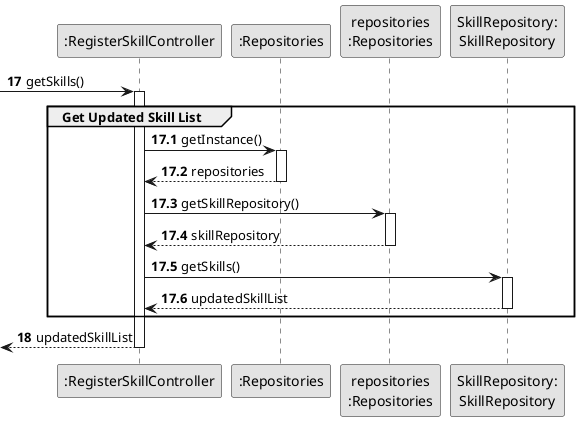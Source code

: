 @startuml
skinparam monochrome true
skinparam packageStyle rectangle
skinparam shadowing false

participant ":RegisterSkillController" as CTRL
participant ":Repositories" as RepositorySingleton
participant "repositories\n:Repositories" as PLAT
participant "SkillRepository:\nSkillRepository" as SkillRepository

autonumber 17
-> CTRL : getSkills()

autonumber 17.1
activate CTRL
    group Get Updated Skill List
        CTRL -> RepositorySingleton : getInstance()
        activate RepositorySingleton
            RepositorySingleton --> CTRL: repositories
        deactivate RepositorySingleton
        CTRL -> PLAT : getSkillRepository()
        activate PLAT
            PLAT --> CTRL : skillRepository
        deactivate PLAT
        CTRL -> SkillRepository : getSkills()
        activate SkillRepository
            SkillRepository --> CTRL : updatedSkillList
        deactivate SkillRepository
    end

    autonumber 18
    <-- CTRL : updatedSkillList
deactivate CTRL
@enduml

